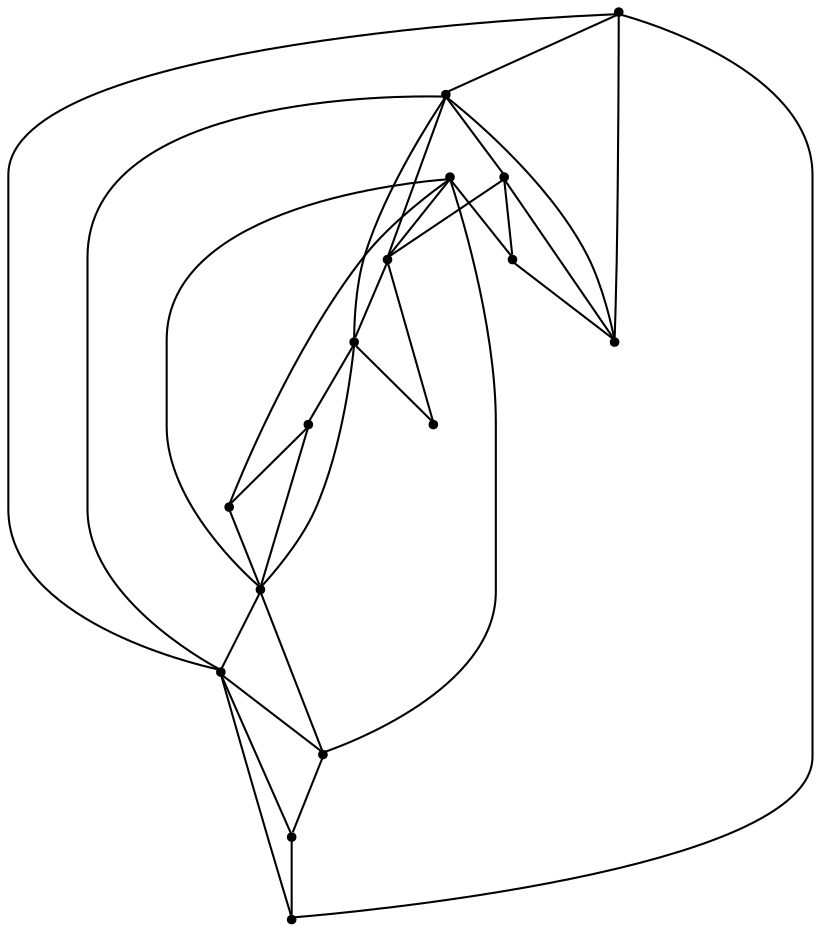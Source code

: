 graph {
  node [shape=point,comment="{\"directed\":false,\"doi\":\"10.1007/978-3-031-49272-3_3\",\"figure\":\"1 (1)\"}"]

  v0 [pos="803.1904387069471,413.0309536423209"]
  v1 [pos="691.9050324693364,401.637574947973"]
  v2 [pos="651.5986236736728,455.96227486975295"]
  v3 [pos="777.7822238821427,504.1568721011618"]
  v4 [pos="721.7024537228431,582.1443365633227"]
  v5 [pos="762.8829965994956,353.442985665019"]
  v6 [pos="663.8682791192584,533.953022043745"]
  v7 [pos="591.1348136446088,605.8050186085466"]
  v8 [pos="677.0109717456274,318.3929945343034"]
  v9 [pos="602.5293016974183,298.23898793126773"]
  v10 [pos="527.1704453241709,505.03616196467834"]
  v11 [pos="582.0885504747564,444.39797260344"]
  v12 [pos="561.5103210930317,380.33444433795603"]
  v13 [pos="454.1004540459598,323.5552615747139"]
  v14 [pos="501.20483827548344,572.7918428650501"]
  v15 [pos="434.2848087634772,477.86974239493213"]

  v15 -- v13 [id="-3",pos="434.2848087634772,477.86974239493213 454.1004540459598,323.5552615747139 454.1004540459598,323.5552615747139 454.1004540459598,323.5552615747139"]
  v15 -- v12 [id="-5",pos="434.2848087634772,477.86974239493213 561.5103210930317,380.33444433795603 561.5103210930317,380.33444433795603 561.5103210930317,380.33444433795603"]
  v13 -- v9 [id="-6",pos="454.1004540459598,323.5552615747139 602.5293016974183,298.23898793126773 602.5293016974183,298.23898793126773 602.5293016974183,298.23898793126773"]
  v13 -- v1 [id="-7",pos="454.1004540459598,323.5552615747139 691.9050324693364,401.637574947973 691.9050324693364,401.637574947973 691.9050324693364,401.637574947973"]
  v14 -- v7 [id="-10",pos="501.20483827548344,572.7918428650501 591.1348136446088,605.8050186085466 591.1348136446088,605.8050186085466 591.1348136446088,605.8050186085466"]
  v10 -- v15 [id="-14",pos="527.1704453241709,505.03616196467834 434.2848087634772,477.86974239493213 434.2848087634772,477.86974239493213 434.2848087634772,477.86974239493213"]
  v10 -- v13 [id="-15",pos="527.1704453241709,505.03616196467834 454.1004540459598,323.5552615747139 454.1004540459598,323.5552615747139 454.1004540459598,323.5552615747139"]
  v10 -- v14 [id="-17",pos="527.1704453241709,505.03616196467834 501.20483827548344,572.7918428650501 501.20483827548344,572.7918428650501 501.20483827548344,572.7918428650501"]
  v12 -- v13 [id="-18",pos="561.5103210930317,380.33444433795603 454.1004540459598,323.5552615747139 454.1004540459598,323.5552615747139 454.1004540459598,323.5552615747139"]
  v11 -- v13 [id="-19",pos="582.0885504747564,444.39797260344 454.1004540459598,323.5552615747139 454.1004540459598,323.5552615747139 454.1004540459598,323.5552615747139"]
  v11 -- v6 [id="-20",pos="582.0885504747564,444.39797260344 663.8682791192584,533.953022043745 663.8682791192584,533.953022043745 663.8682791192584,533.953022043745"]
  v11 -- v12 [id="-21",pos="582.0885504747564,444.39797260344 561.5103210930317,380.33444433795603 561.5103210930317,380.33444433795603 561.5103210930317,380.33444433795603"]
  v11 -- v7 [id="-22",pos="582.0885504747564,444.39797260344 591.1348136446088,605.8050186085466 591.1348136446088,605.8050186085466 591.1348136446088,605.8050186085466"]
  v11 -- v9 [id="-23",pos="582.0885504747564,444.39797260344 602.5293016974183,298.23898793126773 602.5293016974183,298.23898793126773 602.5293016974183,298.23898793126773"]
  v7 -- v2 [id="-25",pos="591.1348136446088,605.8050186085466 651.5986236736728,455.96227486975295 651.5986236736728,455.96227486975295 651.5986236736728,455.96227486975295"]
  v7 -- v10 [id="-27",pos="591.1348136446088,605.8050186085466 527.1704453241709,505.03616196467834 527.1704453241709,505.03616196467834 527.1704453241709,505.03616196467834"]
  v9 -- v8 [id="-32",pos="602.5293016974183,298.23898793126773 677.0109717456274,318.3929945343034 677.0109717456274,318.3929945343034 677.0109717456274,318.3929945343034"]
  v2 -- v10 [id="-33",pos="651.5986236736728,455.96227486975295 527.1704453241709,505.03616196467834 527.1704453241709,505.03616196467834 527.1704453241709,505.03616196467834"]
  v2 -- v1 [id="-34",pos="651.5986236736728,455.96227486975295 691.9050324693364,401.637574947973 691.9050324693364,401.637574947973 691.9050324693364,401.637574947973"]
  v2 -- v4 [id="-35",pos="651.5986236736728,455.96227486975295 721.7024537228431,582.1443365633227 721.7024537228431,582.1443365633227 721.7024537228431,582.1443365633227"]
  v6 -- v3 [id="-37",pos="663.8682791192584,533.953022043745 777.7822238821427,504.1568721011618 777.7822238821427,504.1568721011618 777.7822238821427,504.1568721011618"]
  v8 -- v5 [id="-38",pos="677.0109717456274,318.3929945343034 762.8829965994956,353.442985665019 762.8829965994956,353.442985665019 762.8829965994956,353.442985665019"]
  v1 -- v5 [id="-41",pos="691.9050324693364,401.637574947973 762.8829965994956,353.442985665019 762.8829965994956,353.442985665019 762.8829965994956,353.442985665019"]
  v1 -- v9 [id="-42",pos="691.9050324693364,401.637574947973 602.5293016974183,298.23898793126773 602.5293016974183,298.23898793126773 602.5293016974183,298.23898793126773"]
  v1 -- v8 [id="-43",pos="691.9050324693364,401.637574947973 677.0109717456274,318.3929945343034 677.0109717456274,318.3929945343034 677.0109717456274,318.3929945343034"]
  v4 -- v7 [id="-44",pos="721.7024537228431,582.1443365633227 591.1348136446088,605.8050186085466 591.1348136446088,605.8050186085466 591.1348136446088,605.8050186085466"]
  v4 -- v6 [id="-45",pos="721.7024537228431,582.1443365633227 663.8682791192584,533.953022043745 663.8682791192584,533.953022043745 663.8682791192584,533.953022043745"]
  v5 -- v0 [id="-50",pos="762.8829965994956,353.442985665019 803.1904387069471,413.0309536423209 803.1904387069471,413.0309536423209 803.1904387069471,413.0309536423209"]
  v3 -- v2 [id="-51",pos="777.7822238821427,504.1568721011618 651.5986236736728,455.96227486975295 651.5986236736728,455.96227486975295 651.5986236736728,455.96227486975295"]
  v3 -- v4 [id="-52",pos="777.7822238821427,504.1568721011618 721.7024537228431,582.1443365633227 721.7024537228431,582.1443365633227 721.7024537228431,582.1443365633227"]
  v0 -- v3 [id="-57",pos="803.1904387069471,413.0309536423209 777.7822238821427,504.1568721011618 777.7822238821427,504.1568721011618 777.7822238821427,504.1568721011618"]
  v0 -- v2 [id="-58",pos="803.1904387069471,413.0309536423209 651.5986236736728,455.96227486975295 651.5986236736728,455.96227486975295 651.5986236736728,455.96227486975295"]
  v0 -- v1 [id="-59",pos="803.1904387069471,413.0309536423209 691.9050324693364,401.637574947973 691.9050324693364,401.637574947973 691.9050324693364,401.637574947973"]
}
